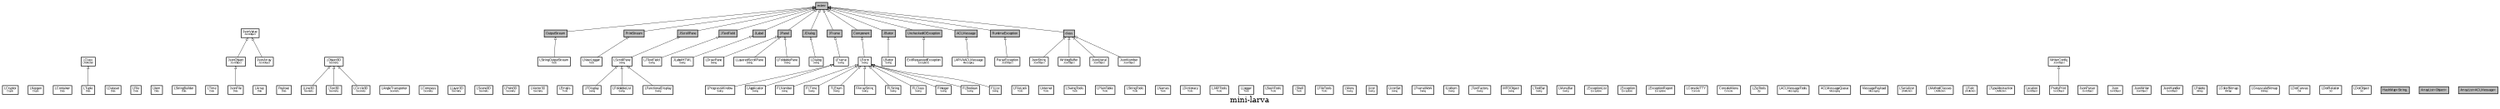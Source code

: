 digraph {
label="mini-larva";
rankdir="BT";
dpi=300;
ratio="compressed";
size="20,25";
margin=0;



// Nodes
LCryptor [shape=plain, label=<<table border="0" cellborder="1" cellspacing="0"><tr><td bgcolor="white"><FONT face="Arial"  POINT-SIZE="6" >LCryptor</FONT><br/><FONT face="Arial"  POINT-SIZE="4" >Crypto</FONT></td></tr></table>>]
LKeygen [shape=plain, label=<<table border="0" cellborder="1" cellspacing="0"><tr><td bgcolor="white"><FONT face="Arial"  POINT-SIZE="6" >LKeygen</FONT><br/><FONT face="Arial"  POINT-SIZE="4" >Crypto</FONT></td></tr></table>>]
LContainer [shape=plain, label=<<table border="0" cellborder="1" cellspacing="0"><tr><td bgcolor="white"><FONT face="Arial"  POINT-SIZE="6" >LContainer</FONT><br/><FONT face="Arial"  POINT-SIZE="4" >Data</FONT></td></tr></table>>]
LTuple [shape=plain, label=<<table border="0" cellborder="1" cellspacing="0"><tr><td bgcolor="white"><FONT face="Arial"  POINT-SIZE="6" >LTuple</FONT><br/><FONT face="Arial"  POINT-SIZE="4" >Data</FONT></td></tr></table>>]
LDataset [shape=plain, label=<<table border="0" cellborder="1" cellspacing="0"><tr><td bgcolor="white"><FONT face="Arial"  POINT-SIZE="6" >LDataset</FONT><br/><FONT face="Arial"  POINT-SIZE="4" >Data</FONT></td></tr></table>>]
LFile [shape=plain, label=<<table border="0" cellborder="1" cellspacing="0"><tr><td bgcolor="white"><FONT face="Arial"  POINT-SIZE="6" >LFile</FONT><br/><FONT face="Arial"  POINT-SIZE="4" >Data</FONT></td></tr></table>>]
LItem [shape=plain, label=<<table border="0" cellborder="1" cellspacing="0"><tr><td bgcolor="white"><FONT face="Arial"  POINT-SIZE="6" >LItem</FONT><br/><FONT face="Arial"  POINT-SIZE="4" >Data</FONT></td></tr></table>>]
LStringBuilder [shape=plain, label=<<table border="0" cellborder="1" cellspacing="0"><tr><td bgcolor="white"><FONT face="Arial"  POINT-SIZE="6" >LStringBuilder</FONT><br/><FONT face="Arial"  POINT-SIZE="4" >Data</FONT></td></tr></table>>]
LTime [shape=plain, label=<<table border="0" cellborder="1" cellspacing="0"><tr><td bgcolor="white"><FONT face="Arial"  POINT-SIZE="6" >LTime</FONT><br/><FONT face="Arial"  POINT-SIZE="4" >Data</FONT></td></tr></table>>]
JsonFile [shape=plain, label=<<table border="0" cellborder="1" cellspacing="0"><tr><td bgcolor="white"><FONT face="Arial"  POINT-SIZE="6" >JsonFile</FONT><br/><FONT face="Arial"  POINT-SIZE="4" >Data</FONT></td></tr></table>>]
LArray [shape=plain, label=<<table border="0" cellborder="1" cellspacing="0"><tr><td bgcolor="white"><FONT face="Arial"  POINT-SIZE="6" >LArray</FONT><br/><FONT face="Arial"  POINT-SIZE="4" >Data</FONT></td></tr></table>>]
Payload [shape=plain, label=<<table border="0" cellborder="1" cellspacing="0"><tr><td bgcolor="white"><FONT face="Arial"  POINT-SIZE="6" >Payload</FONT><br/><FONT face="Arial"  POINT-SIZE="4" >Data</FONT></td></tr></table>>]
LLine3D [shape=plain, label=<<table border="0" cellborder="1" cellspacing="0"><tr><td bgcolor="white"><FONT face="Arial"  POINT-SIZE="6" >LLine3D</FONT><br/><FONT face="Arial"  POINT-SIZE="4" >Geometry</FONT></td></tr></table>>]
LAngleTransporter [shape=plain, label=<<table border="0" cellborder="1" cellspacing="0"><tr><td bgcolor="white"><FONT face="Arial"  POINT-SIZE="6" >LAngleTransporter</FONT><br/><FONT face="Arial"  POINT-SIZE="4" >Geometry</FONT></td></tr></table>>]
LCompass [shape=plain, label=<<table border="0" cellborder="1" cellspacing="0"><tr><td bgcolor="white"><FONT face="Arial"  POINT-SIZE="6" >LCompass</FONT><br/><FONT face="Arial"  POINT-SIZE="4" >Geometry</FONT></td></tr></table>>]
LText3D [shape=plain, label=<<table border="0" cellborder="1" cellspacing="0"><tr><td bgcolor="white"><FONT face="Arial"  POINT-SIZE="6" >LText3D</FONT><br/><FONT face="Arial"  POINT-SIZE="4" >Geometry</FONT></td></tr></table>>]
LObject3D [shape=plain, label=<<table border="0" cellborder="1" cellspacing="0"><tr><td bgcolor="white"><FONT face="Arial"  POINT-SIZE="6" >LObject3D</FONT><br/><FONT face="Arial"  POINT-SIZE="4" >Geometry</FONT></td></tr></table>>]
LLayer3D [shape=plain, label=<<table border="0" cellborder="1" cellspacing="0"><tr><td bgcolor="white"><FONT face="Arial"  POINT-SIZE="6" >LLayer3D</FONT><br/><FONT face="Arial"  POINT-SIZE="4" >Geometry</FONT></td></tr></table>>]
LScene3D [shape=plain, label=<<table border="0" cellborder="1" cellspacing="0"><tr><td bgcolor="white"><FONT face="Arial"  POINT-SIZE="6" >LScene3D</FONT><br/><FONT face="Arial"  POINT-SIZE="4" >Geometry</FONT></td></tr></table>>]
LPoint3D [shape=plain, label=<<table border="0" cellborder="1" cellspacing="0"><tr><td bgcolor="white"><FONT face="Arial"  POINT-SIZE="6" >LPoint3D</FONT><br/><FONT face="Arial"  POINT-SIZE="4" >Geometry</FONT></td></tr></table>>]
LVector3D [shape=plain, label=<<table border="0" cellborder="1" cellspacing="0"><tr><td bgcolor="white"><FONT face="Arial"  POINT-SIZE="6" >LVector3D</FONT><br/><FONT face="Arial"  POINT-SIZE="4" >Geometry</FONT></td></tr></table>>]
LCircle3D [shape=plain, label=<<table border="0" cellborder="1" cellspacing="0"><tr><td bgcolor="white"><FONT face="Arial"  POINT-SIZE="6" >LCircle3D</FONT><br/><FONT face="Arial"  POINT-SIZE="4" >Geometry</FONT></td></tr></table>>]
LEmojis [shape=plain, label=<<table border="0" cellborder="1" cellspacing="0"><tr><td bgcolor="white"><FONT face="Arial"  POINT-SIZE="6" >LEmojis</FONT><br/><FONT face="Arial"  POINT-SIZE="4" >Tools</FONT></td></tr></table>>]
LStringOutputStream [shape=plain, label=<<table border="0" cellborder="1" cellspacing="0"><tr><td bgcolor="white"><FONT face="Arial"  POINT-SIZE="6" >LStringOutputStream</FONT><br/><FONT face="Arial"  POINT-SIZE="4" >Tools</FONT></td></tr></table>>]
LFileLock [shape=plain, label=<<table border="0" cellborder="1" cellspacing="0"><tr><td bgcolor="white"><FONT face="Arial"  POINT-SIZE="6" >LFileLock</FONT><br/><FONT face="Arial"  POINT-SIZE="4" >Tools</FONT></td></tr></table>>]
LInternet [shape=plain, label=<<table border="0" cellborder="1" cellspacing="0"><tr><td bgcolor="white"><FONT face="Arial"  POINT-SIZE="6" >LInternet</FONT><br/><FONT face="Arial"  POINT-SIZE="4" >Tools</FONT></td></tr></table>>]
LSwingTools [shape=plain, label=<<table border="0" cellborder="1" cellspacing="0"><tr><td bgcolor="white"><FONT face="Arial"  POINT-SIZE="6" >LSwingTools</FONT><br/><FONT face="Arial"  POINT-SIZE="4" >Tools</FONT></td></tr></table>>]
LPlainTable [shape=plain, label=<<table border="0" cellborder="1" cellspacing="0"><tr><td bgcolor="white"><FONT face="Arial"  POINT-SIZE="6" >LPlainTable</FONT><br/><FONT face="Arial"  POINT-SIZE="4" >Tools</FONT></td></tr></table>>]
LStringTools [shape=plain, label=<<table border="0" cellborder="1" cellspacing="0"><tr><td bgcolor="white"><FONT face="Arial"  POINT-SIZE="6" >LStringTools</FONT><br/><FONT face="Arial"  POINT-SIZE="4" >Tools</FONT></td></tr></table>>]
LNames [shape=plain, label=<<table border="0" cellborder="1" cellspacing="0"><tr><td bgcolor="white"><FONT face="Arial"  POINT-SIZE="6" >LNames</FONT><br/><FONT face="Arial"  POINT-SIZE="4" >Tools</FONT></td></tr></table>>]
LDictionary [shape=plain, label=<<table border="0" cellborder="1" cellspacing="0"><tr><td bgcolor="white"><FONT face="Arial"  POINT-SIZE="6" >LDictionary</FONT><br/><FONT face="Arial"  POINT-SIZE="4" >Tools</FONT></td></tr></table>>]
LJARTools [shape=plain, label=<<table border="0" cellborder="1" cellspacing="0"><tr><td bgcolor="white"><FONT face="Arial"  POINT-SIZE="6" >LJARTools</FONT><br/><FONT face="Arial"  POINT-SIZE="4" >Tools</FONT></td></tr></table>>]
LLogger [shape=plain, label=<<table border="0" cellborder="1" cellspacing="0"><tr><td bgcolor="white"><FONT face="Arial"  POINT-SIZE="6" >LLogger</FONT><br/><FONT face="Arial"  POINT-SIZE="4" >Tools</FONT></td></tr></table>>]
LBashTools [shape=plain, label=<<table border="0" cellborder="1" cellspacing="0"><tr><td bgcolor="white"><FONT face="Arial"  POINT-SIZE="6" >LBashTools</FONT><br/><FONT face="Arial"  POINT-SIZE="4" >Tools</FONT></td></tr></table>>]
LShell [shape=plain, label=<<table border="0" cellborder="1" cellspacing="0"><tr><td bgcolor="white"><FONT face="Arial"  POINT-SIZE="6" >LShell</FONT><br/><FONT face="Arial"  POINT-SIZE="4" >Tools</FONT></td></tr></table>>]
LNewLogger [shape=plain, label=<<table border="0" cellborder="1" cellspacing="0"><tr><td bgcolor="white"><FONT face="Arial"  POINT-SIZE="6" >LNewLogger</FONT><br/><FONT face="Arial"  POINT-SIZE="4" >Tools</FONT></td></tr></table>>]
LFileTools [shape=plain, label=<<table border="0" cellborder="1" cellspacing="0"><tr><td bgcolor="white"><FONT face="Arial"  POINT-SIZE="6" >LFileTools</FONT><br/><FONT face="Arial"  POINT-SIZE="4" >Tools</FONT></td></tr></table>>]
LMenu [shape=plain, label=<<table border="0" cellborder="1" cellspacing="0"><tr><td bgcolor="white"><FONT face="Arial"  POINT-SIZE="6" >LMenu</FONT><br/><FONT face="Arial"  POINT-SIZE="4" >Swing</FONT></td></tr></table>>]
LIcon [shape=plain, label=<<table border="0" cellborder="1" cellspacing="0"><tr><td bgcolor="white"><FONT face="Arial"  POINT-SIZE="6" >LIcon</FONT><br/><FONT face="Arial"  POINT-SIZE="4" >Swing</FONT></td></tr></table>>]
LScrollPane [shape=plain, label=<<table border="0" cellborder="1" cellspacing="0"><tr><td bgcolor="white"><FONT face="Arial"  POINT-SIZE="6" >LScrollPane</FONT><br/><FONT face="Arial"  POINT-SIZE="4" >Swing</FONT></td></tr></table>>]
LFDisplay [shape=plain, label=<<table border="0" cellborder="1" cellspacing="0"><tr><td bgcolor="white"><FONT face="Arial"  POINT-SIZE="6" >LFDisplay</FONT><br/><FONT face="Arial"  POINT-SIZE="4" >Swing</FONT></td></tr></table>>]
FLNumber [shape=plain, label=<<table border="0" cellborder="1" cellspacing="0"><tr><td bgcolor="white"><FONT face="Arial"  POINT-SIZE="6" >FLNumber</FONT><br/><FONT face="Arial"  POINT-SIZE="4" >Swing</FONT></td></tr></table>>]
LIconSet [shape=plain, label=<<table border="0" cellborder="1" cellspacing="0"><tr><td bgcolor="white"><FONT face="Arial"  POINT-SIZE="6" >LIconSet</FONT><br/><FONT face="Arial"  POINT-SIZE="4" >Swing</FONT></td></tr></table>>]
LFrameWork [shape=plain, label=<<table border="0" cellborder="1" cellspacing="0"><tr><td bgcolor="white"><FONT face="Arial"  POINT-SIZE="6" >LFrameWork</FONT><br/><FONT face="Arial"  POINT-SIZE="4" >Swing</FONT></td></tr></table>>]
LJTextField [shape=plain, label=<<table border="0" cellborder="1" cellspacing="0"><tr><td bgcolor="white"><FONT face="Arial"  POINT-SIZE="6" >LJTextField</FONT><br/><FONT face="Arial"  POINT-SIZE="4" >Swing</FONT></td></tr></table>>]
FLTime [shape=plain, label=<<table border="0" cellborder="1" cellspacing="0"><tr><td bgcolor="white"><FONT face="Arial"  POINT-SIZE="6" >FLTime</FONT><br/><FONT face="Arial"  POINT-SIZE="4" >Swing</FONT></td></tr></table>>]
JLabelHTML [shape=plain, label=<<table border="0" cellborder="1" cellspacing="0"><tr><td bgcolor="white"><FONT face="Arial"  POINT-SIZE="6" >JLabelHTML</FONT><br/><FONT face="Arial"  POINT-SIZE="4" >Swing</FONT></td></tr></table>>]
FLEnum [shape=plain, label=<<table border="0" cellborder="1" cellspacing="0"><tr><td bgcolor="white"><FONT face="Arial"  POINT-SIZE="6" >FLEnum</FONT><br/><FONT face="Arial"  POINT-SIZE="4" >Swing</FONT></td></tr></table>>]
IListItem [shape=plain, label=<<table border="0" cellborder="1" cellspacing="0"><tr><td bgcolor="white"><FONT face="Arial"  POINT-SIZE="6" >IListItem</FONT><br/><FONT face="Arial"  POINT-SIZE="4" >Swing</FONT></td></tr></table>>]
FArrayString [shape=plain, label=<<table border="0" cellborder="1" cellspacing="0"><tr><td bgcolor="white"><FONT face="Arial"  POINT-SIZE="6" >FArrayString</FONT><br/><FONT face="Arial"  POINT-SIZE="4" >Swing</FONT></td></tr></table>>]
LDrawPane [shape=plain, label=<<table border="0" cellborder="1" cellspacing="0"><tr><td bgcolor="white"><FONT face="Arial"  POINT-SIZE="6" >LDrawPane</FONT><br/><FONT face="Arial"  POINT-SIZE="4" >Swing</FONT></td></tr></table>>]
FLString [shape=plain, label=<<table border="0" cellborder="1" cellspacing="0"><tr><td bgcolor="white"><FONT face="Arial"  POINT-SIZE="6" >FLString</FONT><br/><FONT face="Arial"  POINT-SIZE="4" >Swing</FONT></td></tr></table>>]
FLClass [shape=plain, label=<<table border="0" cellborder="1" cellspacing="0"><tr><td bgcolor="white"><FONT face="Arial"  POINT-SIZE="6" >FLClass</FONT><br/><FONT face="Arial"  POINT-SIZE="4" >Swing</FONT></td></tr></table>>]
FInteger [shape=plain, label=<<table border="0" cellborder="1" cellspacing="0"><tr><td bgcolor="white"><FONT face="Arial"  POINT-SIZE="6" >FInteger</FONT><br/><FONT face="Arial"  POINT-SIZE="4" >Swing</FONT></td></tr></table>>]
LLayeredScrollPane [shape=plain, label=<<table border="0" cellborder="1" cellspacing="0"><tr><td bgcolor="white"><FONT face="Arial"  POINT-SIZE="6" >LLayeredScrollPane</FONT><br/><FONT face="Arial"  POINT-SIZE="4" >Swing</FONT></td></tr></table>>]
LTextFactory [shape=plain, label=<<table border="0" cellborder="1" cellspacing="0"><tr><td bgcolor="white"><FONT face="Arial"  POINT-SIZE="6" >LTextFactory</FONT><br/><FONT face="Arial"  POINT-SIZE="4" >Swing</FONT></td></tr></table>>]
MFDObject [shape=plain, label=<<table border="0" cellborder="1" cellspacing="0"><tr><td bgcolor="white"><FONT face="Arial"  POINT-SIZE="6" >MFDObject</FONT><br/><FONT face="Arial"  POINT-SIZE="4" >Swing</FONT></td></tr></table>>]
LFoldableList [shape=plain, label=<<table border="0" cellborder="1" cellspacing="0"><tr><td bgcolor="white"><FONT face="Arial"  POINT-SIZE="6" >LFoldableList</FONT><br/><FONT face="Arial"  POINT-SIZE="4" >Swing</FONT></td></tr></table>>]
LProgressWindow [shape=plain, label=<<table border="0" cellborder="1" cellspacing="0"><tr><td bgcolor="white"><FONT face="Arial"  POINT-SIZE="6" >LProgressWindow</FONT><br/><FONT face="Arial"  POINT-SIZE="4" >Swing</FONT></td></tr></table>>]
LToolBar [shape=plain, label=<<table border="0" cellborder="1" cellspacing="0"><tr><td bgcolor="white"><FONT face="Arial"  POINT-SIZE="6" >LToolBar</FONT><br/><FONT face="Arial"  POINT-SIZE="4" >Swing</FONT></td></tr></table>>]
LDialog [shape=plain, label=<<table border="0" cellborder="1" cellspacing="0"><tr><td bgcolor="white"><FONT face="Arial"  POINT-SIZE="6" >LDialog</FONT><br/><FONT face="Arial"  POINT-SIZE="4" >Swing</FONT></td></tr></table>>]
LApplication [shape=plain, label=<<table border="0" cellborder="1" cellspacing="0"><tr><td bgcolor="white"><FONT face="Arial"  POINT-SIZE="6" >LApplication</FONT><br/><FONT face="Arial"  POINT-SIZE="4" >Swing</FONT></td></tr></table>>]
LFunctionalDisplay [shape=plain, label=<<table border="0" cellborder="1" cellspacing="0"><tr><td bgcolor="white"><FONT face="Arial"  POINT-SIZE="6" >LFunctionalDisplay</FONT><br/><FONT face="Arial"  POINT-SIZE="4" >Swing</FONT></td></tr></table>>]
FLBoolean [shape=plain, label=<<table border="0" cellborder="1" cellspacing="0"><tr><td bgcolor="white"><FONT face="Arial"  POINT-SIZE="6" >FLBoolean</FONT><br/><FONT face="Arial"  POINT-SIZE="4" >Swing</FONT></td></tr></table>>]
LFrame [shape=plain, label=<<table border="0" cellborder="1" cellspacing="0"><tr><td bgcolor="white"><FONT face="Arial"  POINT-SIZE="6" >LFrame</FONT><br/><FONT face="Arial"  POINT-SIZE="4" >Swing</FONT></td></tr></table>>]
LMenuBar [shape=plain, label=<<table border="0" cellborder="1" cellspacing="0"><tr><td bgcolor="white"><FONT face="Arial"  POINT-SIZE="6" >LMenuBar</FONT><br/><FONT face="Arial"  POINT-SIZE="4" >Swing</FONT></td></tr></table>>]
LForm [shape=plain, label=<<table border="0" cellborder="1" cellspacing="0"><tr><td bgcolor="white"><FONT face="Arial"  POINT-SIZE="6" >LForm</FONT><br/><FONT face="Arial"  POINT-SIZE="4" >Swing</FONT></td></tr></table>>]
FLList [shape=plain, label=<<table border="0" cellborder="1" cellspacing="0"><tr><td bgcolor="white"><FONT face="Arial"  POINT-SIZE="6" >FLList</FONT><br/><FONT face="Arial"  POINT-SIZE="4" >Swing</FONT></td></tr></table>>]
LFoldablePane [shape=plain, label=<<table border="0" cellborder="1" cellspacing="0"><tr><td bgcolor="white"><FONT face="Arial"  POINT-SIZE="6" >LFoldablePane</FONT><br/><FONT face="Arial"  POINT-SIZE="4" >Swing</FONT></td></tr></table>>]
LButton [shape=plain, label=<<table border="0" cellborder="1" cellspacing="0"><tr><td bgcolor="white"><FONT face="Arial"  POINT-SIZE="6" >LButton</FONT><br/><FONT face="Arial"  POINT-SIZE="4" >Swing</FONT></td></tr></table>>]
ExitRequestedException [shape=plain, label=<<table border="0" cellborder="1" cellspacing="0"><tr><td bgcolor="white"><FONT face="Arial"  POINT-SIZE="6" >ExitRequestedException</FONT><br/><FONT face="Arial"  POINT-SIZE="4" >Exceptions</FONT></td></tr></table>>]
LExceptionList [shape=plain, label=<<table border="0" cellborder="1" cellspacing="0"><tr><td bgcolor="white"><FONT face="Arial"  POINT-SIZE="6" >LExceptionList</FONT><br/><FONT face="Arial"  POINT-SIZE="4" >Exceptions</FONT></td></tr></table>>]
LException [shape=plain, label=<<table border="0" cellborder="1" cellspacing="0"><tr><td bgcolor="white"><FONT face="Arial"  POINT-SIZE="6" >LException</FONT><br/><FONT face="Arial"  POINT-SIZE="4" >Exceptions</FONT></td></tr></table>>]
LExceptionReport [shape=plain, label=<<table border="0" cellborder="1" cellspacing="0"><tr><td bgcolor="white"><FONT face="Arial"  POINT-SIZE="6" >LExceptionReport</FONT><br/><FONT face="Arial"  POINT-SIZE="4" >Exceptions</FONT></td></tr></table>>]
LConsoleTTY [shape=plain, label=<<table border="0" cellborder="1" cellspacing="0"><tr><td bgcolor="white"><FONT face="Arial"  POINT-SIZE="6" >LConsoleTTY</FONT><br/><FONT face="Arial"  POINT-SIZE="4" >Console</FONT></td></tr></table>>]
ConsoleMenu [shape=plain, label=<<table border="0" cellborder="1" cellspacing="0"><tr><td bgcolor="white"><FONT face="Arial"  POINT-SIZE="6" >ConsoleMenu</FONT><br/><FONT face="Arial"  POINT-SIZE="4" >Console</FONT></td></tr></table>>]
LZipTools [shape=plain, label=<<table border="0" cellborder="1" cellspacing="0"><tr><td bgcolor="white"><FONT face="Arial"  POINT-SIZE="6" >LZipTools</FONT><br/><FONT face="Arial"  POINT-SIZE="4" >Zip</FONT></td></tr></table>>]
LARVAACLMessage [shape=plain, label=<<table border="0" cellborder="1" cellspacing="0"><tr><td bgcolor="white"><FONT face="Arial"  POINT-SIZE="6" >LARVAACLMessage</FONT><br/><FONT face="Arial"  POINT-SIZE="4" >Messaging</FONT></td></tr></table>>]
LACLMessageTools [shape=plain, label=<<table border="0" cellborder="1" cellspacing="0"><tr><td bgcolor="white"><FONT face="Arial"  POINT-SIZE="6" >LACLMessageTools</FONT><br/><FONT face="Arial"  POINT-SIZE="4" >Messaging</FONT></td></tr></table>>]
ACLMessageQueue [shape=plain, label=<<table border="0" cellborder="1" cellspacing="0"><tr><td bgcolor="white"><FONT face="Arial"  POINT-SIZE="6" >ACLMessageQueue</FONT><br/><FONT face="Arial"  POINT-SIZE="4" >Messaging</FONT></td></tr></table>>]
MessagePayload [shape=plain, label=<<table border="0" cellborder="1" cellspacing="0"><tr><td bgcolor="white"><FONT face="Arial"  POINT-SIZE="6" >MessagePayload</FONT><br/><FONT face="Arial"  POINT-SIZE="4" >Messaging</FONT></td></tr></table>>]
LSerializer [shape=plain, label=<<table border="0" cellborder="1" cellspacing="0"><tr><td bgcolor="white"><FONT face="Arial"  POINT-SIZE="6" >LSerializer</FONT><br/><FONT face="Arial"  POINT-SIZE="4" >LReflection</FONT></td></tr></table>>]
LMethodClasses [shape=plain, label=<<table border="0" cellborder="1" cellspacing="0"><tr><td bgcolor="white"><FONT face="Arial"  POINT-SIZE="6" >LMethodClasses</FONT><br/><FONT face="Arial"  POINT-SIZE="4" >LReflection</FONT></td></tr></table>>]
LField [shape=plain, label=<<table border="0" cellborder="1" cellspacing="0"><tr><td bgcolor="white"><FONT face="Arial"  POINT-SIZE="6" >LField</FONT><br/><FONT face="Arial"  POINT-SIZE="4" >LReflection</FONT></td></tr></table>>]
LClass [shape=plain, label=<<table border="0" cellborder="1" cellspacing="0"><tr><td bgcolor="white"><FONT face="Arial"  POINT-SIZE="6" >LClass</FONT><br/><FONT face="Arial"  POINT-SIZE="4" >LReflection</FONT></td></tr></table>>]
LTypeAbstraction [shape=plain, label=<<table border="0" cellborder="1" cellspacing="0"><tr><td bgcolor="white"><FONT face="Arial"  POINT-SIZE="6" >LTypeAbstraction</FONT><br/><FONT face="Arial"  POINT-SIZE="4" >LReflection</FONT></td></tr></table>>]
ParseException [shape=plain, label=<<table border="0" cellborder="1" cellspacing="0"><tr><td bgcolor="white"><FONT face="Arial"  POINT-SIZE="6" >ParseException</FONT><br/><FONT face="Arial"  POINT-SIZE="4" >JsonObject</FONT></td></tr></table>>]
Location [shape=plain, label=<<table border="0" cellborder="1" cellspacing="0"><tr><td bgcolor="white"><FONT face="Arial"  POINT-SIZE="6" >Location</FONT><br/><FONT face="Arial"  POINT-SIZE="4" >JsonObject</FONT></td></tr></table>>]
PrettyPrint [shape=plain, label=<<table border="0" cellborder="1" cellspacing="0"><tr><td bgcolor="white"><FONT face="Arial"  POINT-SIZE="6" >PrettyPrint</FONT><br/><FONT face="Arial"  POINT-SIZE="4" >JsonObject</FONT></td></tr></table>>]
JsonString [shape=plain, label=<<table border="0" cellborder="1" cellspacing="0"><tr><td bgcolor="white"><FONT face="Arial"  POINT-SIZE="6" >JsonString</FONT><br/><FONT face="Arial"  POINT-SIZE="4" >JsonObject</FONT></td></tr></table>>]
JsonParser [shape=plain, label=<<table border="0" cellborder="1" cellspacing="0"><tr><td bgcolor="white"><FONT face="Arial"  POINT-SIZE="6" >JsonParser</FONT><br/><FONT face="Arial"  POINT-SIZE="4" >JsonObject</FONT></td></tr></table>>]
WriterConfig [shape=plain, label=<<table border="0" cellborder="1" cellspacing="0"><tr><td bgcolor="white"><FONT face="Arial"  POINT-SIZE="6" >WriterConfig</FONT><br/><FONT face="Arial"  POINT-SIZE="4" >JsonObject</FONT></td></tr></table>>]
Json [shape=plain, label=<<table border="0" cellborder="1" cellspacing="0"><tr><td bgcolor="white"><FONT face="Arial"  POINT-SIZE="6" >Json</FONT><br/><FONT face="Arial"  POINT-SIZE="4" >JsonObject</FONT></td></tr></table>>]
JsonWriter [shape=plain, label=<<table border="0" cellborder="1" cellspacing="0"><tr><td bgcolor="white"><FONT face="Arial"  POINT-SIZE="6" >JsonWriter</FONT><br/><FONT face="Arial"  POINT-SIZE="4" >JsonObject</FONT></td></tr></table>>]
WritingBuffer [shape=plain, label=<<table border="0" cellborder="1" cellspacing="0"><tr><td bgcolor="white"><FONT face="Arial"  POINT-SIZE="6" >WritingBuffer</FONT><br/><FONT face="Arial"  POINT-SIZE="4" >JsonObject</FONT></td></tr></table>>]
JsonHandler [shape=plain, label=<<table border="0" cellborder="1" cellspacing="0"><tr><td bgcolor="white"><FONT face="Arial"  POINT-SIZE="6" >JsonHandler</FONT><br/><FONT face="Arial"  POINT-SIZE="4" >JsonObject</FONT></td></tr></table>>]
JsonObject [shape=plain, label=<<table border="0" cellborder="1" cellspacing="0"><tr><td bgcolor="white"><FONT face="Arial"  POINT-SIZE="6" >JsonObject</FONT><br/><FONT face="Arial"  POINT-SIZE="4" >JsonObject</FONT></td></tr></table>>]
JsonValue [shape=plain, label=<<table border="0" cellborder="1" cellspacing="0"><tr><td bgcolor="white"><FONT face="Arial"  POINT-SIZE="6" >JsonValue</FONT><br/><FONT face="Arial"  POINT-SIZE="4" >JsonObject</FONT></td></tr></table>>]
JsonLiteral [shape=plain, label=<<table border="0" cellborder="1" cellspacing="0"><tr><td bgcolor="white"><FONT face="Arial"  POINT-SIZE="6" >JsonLiteral</FONT><br/><FONT face="Arial"  POINT-SIZE="4" >JsonObject</FONT></td></tr></table>>]
JsonArray [shape=plain, label=<<table border="0" cellborder="1" cellspacing="0"><tr><td bgcolor="white"><FONT face="Arial"  POINT-SIZE="6" >JsonArray</FONT><br/><FONT face="Arial"  POINT-SIZE="4" >JsonObject</FONT></td></tr></table>>]
JsonNumber [shape=plain, label=<<table border="0" cellborder="1" cellspacing="0"><tr><td bgcolor="white"><FONT face="Arial"  POINT-SIZE="6" >JsonNumber</FONT><br/><FONT face="Arial"  POINT-SIZE="4" >JsonObject</FONT></td></tr></table>>]
LPalette [shape=plain, label=<<table border="0" cellborder="1" cellspacing="0"><tr><td bgcolor="white"><FONT face="Arial"  POINT-SIZE="6" >LPalette</FONT><br/><FONT face="Arial"  POINT-SIZE="4" >Bitmap</FONT></td></tr></table>>]
LColorBitmap [shape=plain, label=<<table border="0" cellborder="1" cellspacing="0"><tr><td bgcolor="white"><FONT face="Arial"  POINT-SIZE="6" >LColorBitmap</FONT><br/><FONT face="Arial"  POINT-SIZE="4" >Bitmap</FONT></td></tr></table>>]
LGrayscaleBitmap [shape=plain, label=<<table border="0" cellborder="1" cellspacing="0"><tr><td bgcolor="white"><FONT face="Arial"  POINT-SIZE="6" >LGrayscaleBitmap</FONT><br/><FONT face="Arial"  POINT-SIZE="4" >Bitmap</FONT></td></tr></table>>]
LDotCanvas [shape=plain, label=<<table border="0" cellborder="1" cellspacing="0"><tr><td bgcolor="white"><FONT face="Arial"  POINT-SIZE="6" >LDotCanvas</FONT><br/><FONT face="Arial"  POINT-SIZE="4" >Dot</FONT></td></tr></table>>]
LDotRelation [shape=plain, label=<<table border="0" cellborder="1" cellspacing="0"><tr><td bgcolor="white"><FONT face="Arial"  POINT-SIZE="6" >LDotRelation</FONT><br/><FONT face="Arial"  POINT-SIZE="4" >Dot</FONT></td></tr></table>>]
LDotObject [shape=plain, label=<<table border="0" cellborder="1" cellspacing="0"><tr><td bgcolor="white"><FONT face="Arial"  POINT-SIZE="6" >LDotObject</FONT><br/><FONT face="Arial"  POINT-SIZE="4" >Dot</FONT></td></tr></table>>]
extern [shape=plain, label=<<table border="0" cellborder="1" cellspacing="0"><tr><td bgcolor="gray"><FONT face="Arial"  POINT-SIZE="6" >extern</FONT></td></tr></table>>]
HashMapString [shape=plain, label=<<table border="0" cellborder="1" cellspacing="0"><tr><td bgcolor="gray"><FONT face="Arial"  POINT-SIZE="6" >HashMap&lt;String,</FONT></td></tr></table>>]
ArrayListObject [shape=plain, label=<<table border="0" cellborder="1" cellspacing="0"><tr><td bgcolor="gray"><FONT face="Arial"  POINT-SIZE="6" >ArrayList&lt;Object&gt;</FONT></td></tr></table>>]
OutputStream [shape=plain, label=<<table border="0" cellborder="1" cellspacing="0"><tr><td bgcolor="gray"><FONT face="Arial"  POINT-SIZE="6" >OutputStream</FONT></td></tr></table>>]
PrintStream [shape=plain, label=<<table border="0" cellborder="1" cellspacing="0"><tr><td bgcolor="gray"><FONT face="Arial"  POINT-SIZE="6" >PrintStream</FONT></td></tr></table>>]
JScrollPane [shape=plain, label=<<table border="0" cellborder="1" cellspacing="0"><tr><td bgcolor="gray"><FONT face="Arial"  POINT-SIZE="6" >JScrollPane</FONT></td></tr></table>>]
JTextField [shape=plain, label=<<table border="0" cellborder="1" cellspacing="0"><tr><td bgcolor="gray"><FONT face="Arial"  POINT-SIZE="6" >JTextField</FONT></td></tr></table>>]
JLabel [shape=plain, label=<<table border="0" cellborder="1" cellspacing="0"><tr><td bgcolor="gray"><FONT face="Arial"  POINT-SIZE="6" >JLabel</FONT></td></tr></table>>]
JPanel [shape=plain, label=<<table border="0" cellborder="1" cellspacing="0"><tr><td bgcolor="gray"><FONT face="Arial"  POINT-SIZE="6" >JPanel</FONT></td></tr></table>>]
JDialog [shape=plain, label=<<table border="0" cellborder="1" cellspacing="0"><tr><td bgcolor="gray"><FONT face="Arial"  POINT-SIZE="6" >JDialog</FONT></td></tr></table>>]
JFrame [shape=plain, label=<<table border="0" cellborder="1" cellspacing="0"><tr><td bgcolor="gray"><FONT face="Arial"  POINT-SIZE="6" >JFrame</FONT></td></tr></table>>]
Component [shape=plain, label=<<table border="0" cellborder="1" cellspacing="0"><tr><td bgcolor="gray"><FONT face="Arial"  POINT-SIZE="6" >Component</FONT></td></tr></table>>]
JButton [shape=plain, label=<<table border="0" cellborder="1" cellspacing="0"><tr><td bgcolor="gray"><FONT face="Arial"  POINT-SIZE="6" >JButton</FONT></td></tr></table>>]
UncheckedIOException [shape=plain, label=<<table border="0" cellborder="1" cellspacing="0"><tr><td bgcolor="gray"><FONT face="Arial"  POINT-SIZE="6" >UncheckedIOException</FONT></td></tr></table>>]
ACLMessage [shape=plain, label=<<table border="0" cellborder="1" cellspacing="0"><tr><td bgcolor="gray"><FONT face="Arial"  POINT-SIZE="6" >ACLMessage</FONT></td></tr></table>>]
ArrayListACLMessage [shape=plain, label=<<table border="0" cellborder="1" cellspacing="0"><tr><td bgcolor="gray"><FONT face="Arial"  POINT-SIZE="6" >ArrayList&lt;ACLMessage&gt;</FONT></td></tr></table>>]
RuntimeException [shape=plain, label=<<table border="0" cellborder="1" cellspacing="0"><tr><td bgcolor="gray"><FONT face="Arial"  POINT-SIZE="6" >RuntimeException</FONT></td></tr></table>>]
class [shape=plain, label=<<table border="0" cellborder="1" cellspacing="0"><tr><td bgcolor="gray"><FONT face="Arial"  POINT-SIZE="6" >class</FONT></td></tr></table>>]

// Edges

LDrawPane -> JPanel [label="",arrowhead=onormal, penwidth=0.5, arrowsize=0.5, color=black]
LLayeredScrollPane -> JPanel [label="",arrowhead=onormal, penwidth=0.5, arrowsize=0.5, color=black]
LFoldablePane -> JPanel [label="",arrowhead=onormal, penwidth=0.5, arrowsize=0.5, color=black]
LProgressWindow -> LFrame [label="",arrowhead=onormal, penwidth=0.5, arrowsize=0.5, color=black]
LApplication -> LFrame [label="",arrowhead=onormal, penwidth=0.5, arrowsize=0.5, color=black]
LStringOutputStream -> OutputStream [label="",arrowhead=onormal, penwidth=0.5, arrowsize=0.5, color=black]
LButton -> JButton [label="",arrowhead=onormal, penwidth=0.5, arrowsize=0.5, color=black]
JsonFile -> JsonObject [label="",arrowhead=onormal, penwidth=0.5, arrowsize=0.5, color=black]
ExitRequestedException -> UncheckedIOException [label="",arrowhead=onormal, penwidth=0.5, arrowsize=0.5, color=black]
LLine3D -> LObject3D [label="",arrowhead=onormal, penwidth=0.5, arrowsize=0.5, color=black]
LText3D -> LObject3D [label="",arrowhead=onormal, penwidth=0.5, arrowsize=0.5, color=black]
LCircle3D -> LObject3D [label="",arrowhead=onormal, penwidth=0.5, arrowsize=0.5, color=black]
LJTextField -> JTextField [label="",arrowhead=onormal, penwidth=0.5, arrowsize=0.5, color=black]
ParseException -> RuntimeException [label="",arrowhead=onormal, penwidth=0.5, arrowsize=0.5, color=black]
LFrame -> JFrame [label="",arrowhead=onormal, penwidth=0.5, arrowsize=0.5, color=black]
LForm -> Component [label="",arrowhead=onormal, penwidth=0.5, arrowsize=0.5, color=black]
JsonString -> class [label="",arrowhead=onormal, penwidth=0.5, arrowsize=0.5, color=black]
WritingBuffer -> class [label="",arrowhead=onormal, penwidth=0.5, arrowsize=0.5, color=black]
JsonLiteral -> class [label="",arrowhead=onormal, penwidth=0.5, arrowsize=0.5, color=black]
JsonNumber -> class [label="",arrowhead=onormal, penwidth=0.5, arrowsize=0.5, color=black]
LTuple -> LClass [label="",arrowhead=onormal, penwidth=0.5, arrowsize=0.5, color=black]
LScrollPane -> JScrollPane [label="",arrowhead=onormal, penwidth=0.5, arrowsize=0.5, color=black]
FLNumber -> LForm [label="",arrowhead=onormal, penwidth=0.5, arrowsize=0.5, color=black]
FLTime -> LForm [label="",arrowhead=onormal, penwidth=0.5, arrowsize=0.5, color=black]
FLEnum -> LForm [label="",arrowhead=onormal, penwidth=0.5, arrowsize=0.5, color=black]
FArrayString -> LForm [label="",arrowhead=onormal, penwidth=0.5, arrowsize=0.5, color=black]
FLString -> LForm [label="",arrowhead=onormal, penwidth=0.5, arrowsize=0.5, color=black]
FLClass -> LForm [label="",arrowhead=onormal, penwidth=0.5, arrowsize=0.5, color=black]
FInteger -> LForm [label="",arrowhead=onormal, penwidth=0.5, arrowsize=0.5, color=black]
FLBoolean -> LForm [label="",arrowhead=onormal, penwidth=0.5, arrowsize=0.5, color=black]
FLList -> LForm [label="",arrowhead=onormal, penwidth=0.5, arrowsize=0.5, color=black]
LNewLogger -> PrintStream [label="",arrowhead=onormal, penwidth=0.5, arrowsize=0.5, color=black]
JsonObject -> JsonValue [label="",arrowhead=onormal, penwidth=0.5, arrowsize=0.5, color=black]
JsonArray -> JsonValue [label="",arrowhead=onormal, penwidth=0.5, arrowsize=0.5, color=black]
LFDisplay -> LScrollPane [label="",arrowhead=onormal, penwidth=0.5, arrowsize=0.5, color=black]
LFoldableList -> LScrollPane [label="",arrowhead=onormal, penwidth=0.5, arrowsize=0.5, color=black]
LFunctionalDisplay -> LScrollPane [label="",arrowhead=onormal, penwidth=0.5, arrowsize=0.5, color=black]
JLabelHTML -> JLabel [label="",arrowhead=onormal, penwidth=0.5, arrowsize=0.5, color=black]
PrettyPrint -> WriterConfig [label="",arrowhead=onormal, penwidth=0.5, arrowsize=0.5, color=black]
LARVAACLMessage -> ACLMessage [label="",arrowhead=onormal, penwidth=0.5, arrowsize=0.5, color=black]
LDialog -> JDialog [label="",arrowhead=onormal, penwidth=0.5, arrowsize=0.5, color=black]
OutputStream -> extern [label="",arrowhead=onormal, penwidth=0.5, arrowsize=0.5, color=black]
PrintStream -> extern [label="",arrowhead=onormal, penwidth=0.5, arrowsize=0.5, color=black]
JScrollPane -> extern [label="",arrowhead=onormal, penwidth=0.5, arrowsize=0.5, color=black]
JTextField -> extern [label="",arrowhead=onormal, penwidth=0.5, arrowsize=0.5, color=black]
JLabel -> extern [label="",arrowhead=onormal, penwidth=0.5, arrowsize=0.5, color=black]
JPanel -> extern [label="",arrowhead=onormal, penwidth=0.5, arrowsize=0.5, color=black]
JDialog -> extern [label="",arrowhead=onormal, penwidth=0.5, arrowsize=0.5, color=black]
JFrame -> extern [label="",arrowhead=onormal, penwidth=0.5, arrowsize=0.5, color=black]
Component -> extern [label="",arrowhead=onormal, penwidth=0.5, arrowsize=0.5, color=black]
JButton -> extern [label="",arrowhead=onormal, penwidth=0.5, arrowsize=0.5, color=black]
UncheckedIOException -> extern [label="",arrowhead=onormal, penwidth=0.5, arrowsize=0.5, color=black]
ACLMessage -> extern [label="",arrowhead=onormal, penwidth=0.5, arrowsize=0.5, color=black]
RuntimeException -> extern [label="",arrowhead=onormal, penwidth=0.5, arrowsize=0.5, color=black]
class -> extern [label="",arrowhead=onormal, penwidth=0.5, arrowsize=0.5, color=black]
}
